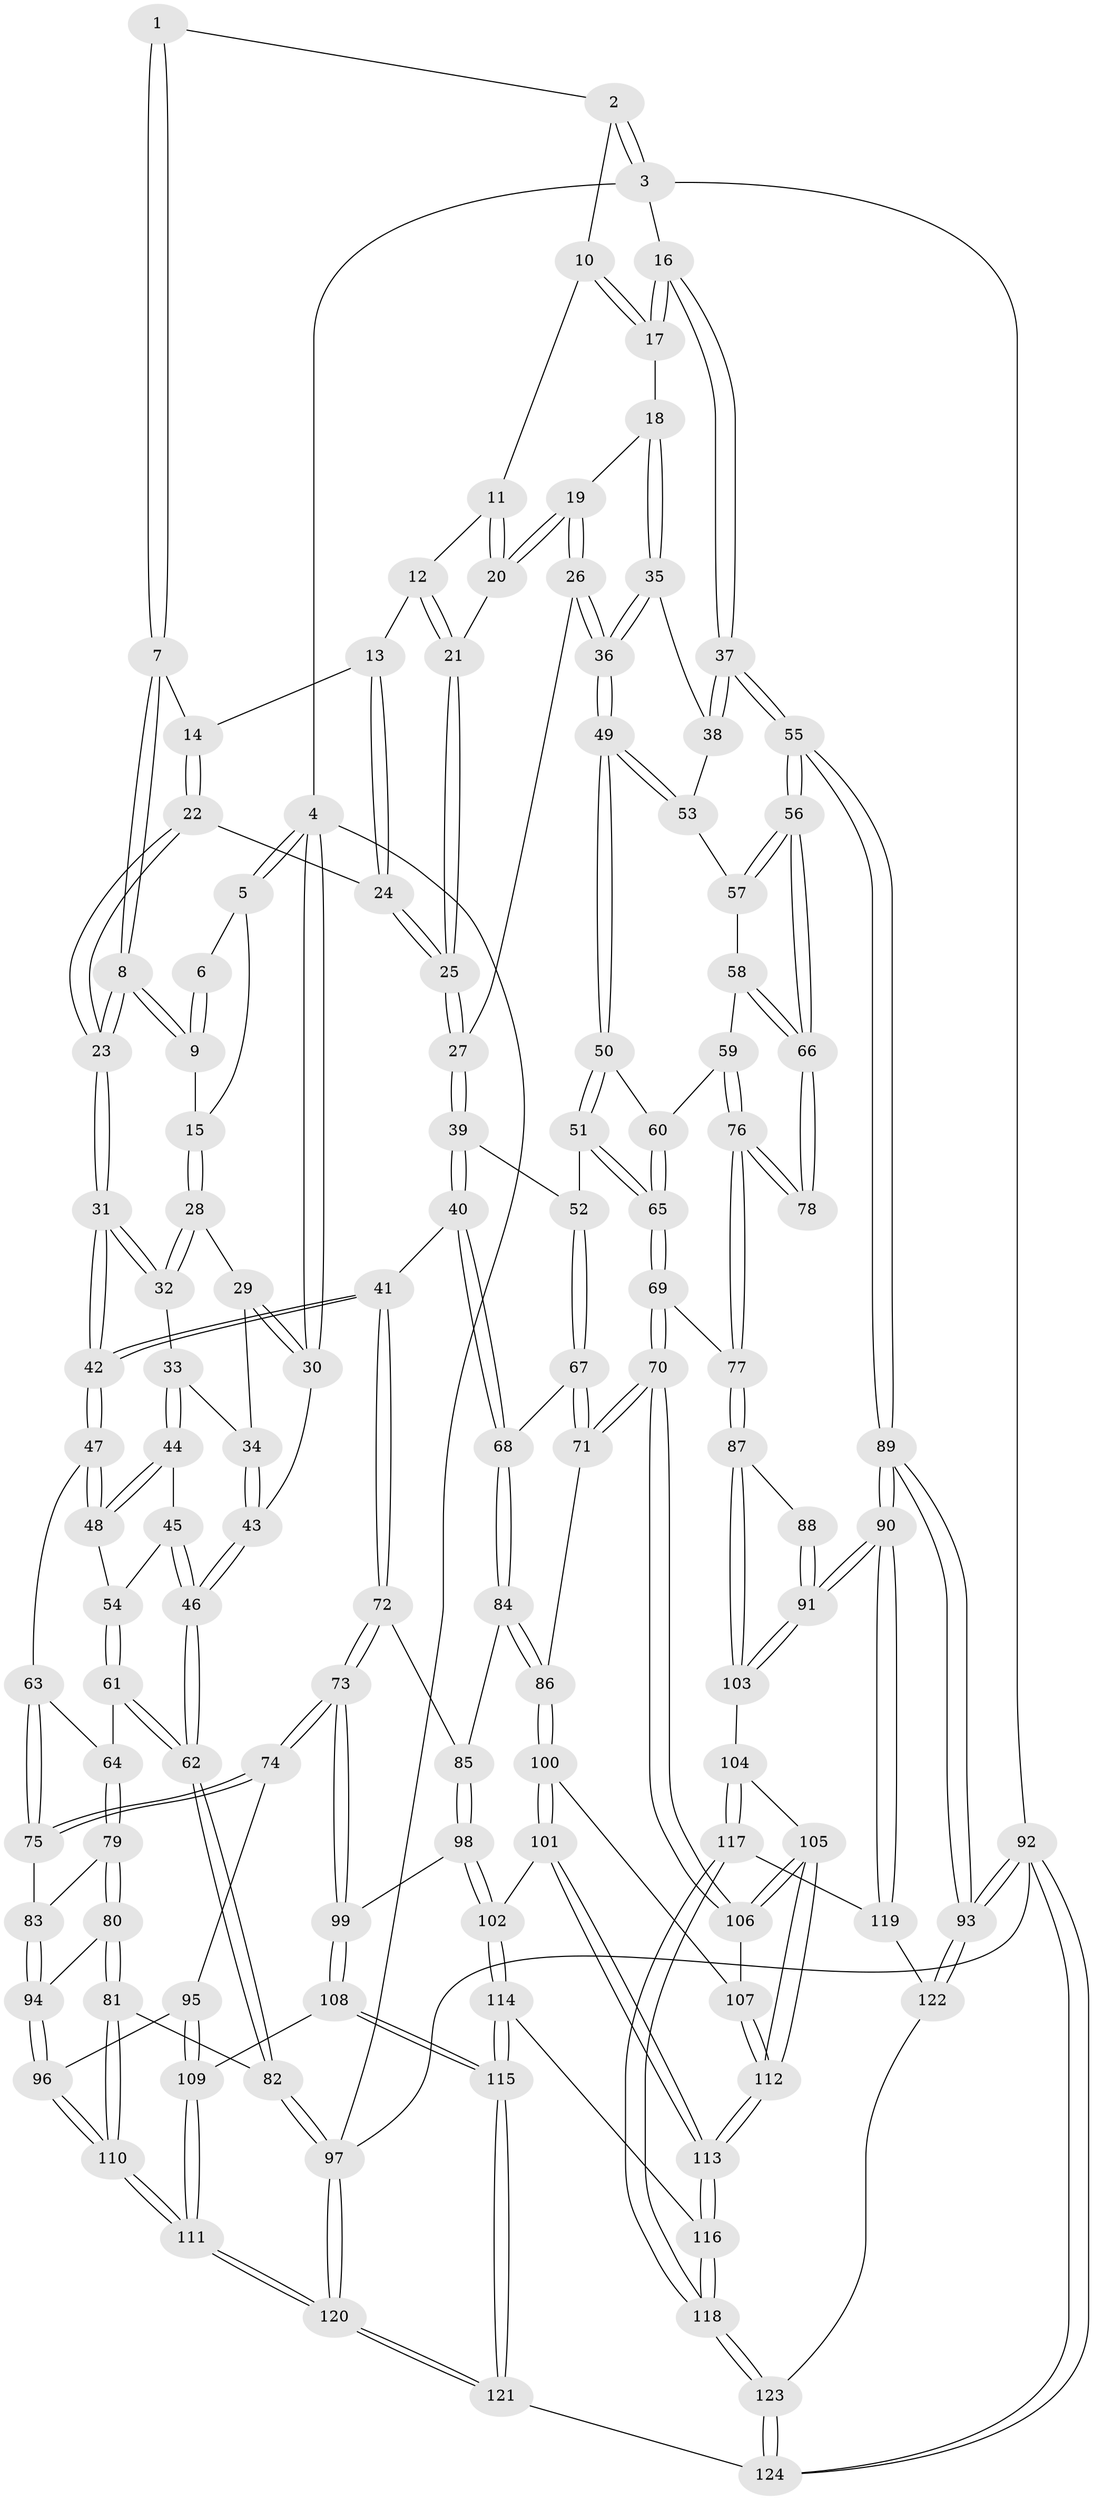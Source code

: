 // Generated by graph-tools (version 1.1) at 2025/11/02/27/25 16:11:57]
// undirected, 124 vertices, 307 edges
graph export_dot {
graph [start="1"]
  node [color=gray90,style=filled];
  1 [pos="+0.469151644314677+0"];
  2 [pos="+0.7529364952997262+0"];
  3 [pos="+1+0"];
  4 [pos="+0+0"];
  5 [pos="+0.039033915685078885+0"];
  6 [pos="+0.13751407864214907+0"];
  7 [pos="+0.46261432361960164+0.02996107724874082"];
  8 [pos="+0.3825613895069792+0.10666808281849392"];
  9 [pos="+0.28243962642521747+0.05988724839311519"];
  10 [pos="+0.7405857917668033+0"];
  11 [pos="+0.7397269712867373+0"];
  12 [pos="+0.6425109926754836+0.05481848265361052"];
  13 [pos="+0.5895543331622892+0.0853570582562624"];
  14 [pos="+0.5219118319531545+0.07207305982519172"];
  15 [pos="+0.21269500066336122+0.124724690436371"];
  16 [pos="+1+0.009306745610711148"];
  17 [pos="+0.9159665080900997+0.16203807843558266"];
  18 [pos="+0.9076476517275953+0.17103776721761998"];
  19 [pos="+0.7951990208586299+0.19612080567224377"];
  20 [pos="+0.7414041177123178+0.11762706722442011"];
  21 [pos="+0.6818570037612806+0.15362629653011856"];
  22 [pos="+0.5155133727326144+0.17202866542845716"];
  23 [pos="+0.38178604745277195+0.2569459438575546"];
  24 [pos="+0.6137659814437646+0.21352811414451114"];
  25 [pos="+0.6387163126570045+0.2517779474093569"];
  26 [pos="+0.7204853575949106+0.269762324550022"];
  27 [pos="+0.6424958421066294+0.2666906782858994"];
  28 [pos="+0.1909747788381649+0.1485094029227634"];
  29 [pos="+0+0"];
  30 [pos="+0+0"];
  31 [pos="+0.36941876125729484+0.30129724663615315"];
  32 [pos="+0.194562589397135+0.23193689106080892"];
  33 [pos="+0.19304650135974907+0.23267664247091466"];
  34 [pos="+0.12510585968881396+0.2319410311492284"];
  35 [pos="+0.9047586002166026+0.21166133579756247"];
  36 [pos="+0.7823689567329866+0.3382169541288582"];
  37 [pos="+1+0.42771004689636616"];
  38 [pos="+0.9134989990053614+0.32891408737067107"];
  39 [pos="+0.5493045552882198+0.3733961086500585"];
  40 [pos="+0.5162737296652118+0.38979179128486524"];
  41 [pos="+0.42729281907483035+0.38239946255330154"];
  42 [pos="+0.39714521630731836+0.36484935434003396"];
  43 [pos="+0+0.3414641704424784"];
  44 [pos="+0.1627411999981653+0.3007430088334227"];
  45 [pos="+0.1266235439171074+0.3622981440295597"];
  46 [pos="+0+0.4268798796042373"];
  47 [pos="+0.3244965275567649+0.41281677218344026"];
  48 [pos="+0.21781651899211152+0.408723405777079"];
  49 [pos="+0.8059330604006532+0.3761365678829475"];
  50 [pos="+0.7804731419190735+0.4264220900027449"];
  51 [pos="+0.747438647716351+0.4540728154826938"];
  52 [pos="+0.7414461203651966+0.4562187580891033"];
  53 [pos="+0.8625389064146788+0.37097864943486386"];
  54 [pos="+0.17546014365381687+0.4125422286812847"];
  55 [pos="+1+0.43598668741031305"];
  56 [pos="+1+0.4503398624849731"];
  57 [pos="+0.8852234565946864+0.40470106103186076"];
  58 [pos="+0.9143990883556127+0.48014925908212447"];
  59 [pos="+0.8823281462556416+0.5055068829441743"];
  60 [pos="+0.8429172057340204+0.4798740175481886"];
  61 [pos="+0.13438664516452276+0.48591587716690965"];
  62 [pos="+0+0.4299500843943703"];
  63 [pos="+0.3176613822590696+0.4228927497764685"];
  64 [pos="+0.14990177525713763+0.5039364245670814"];
  65 [pos="+0.8012592897328404+0.5306512333304408"];
  66 [pos="+1+0.4859081407992546"];
  67 [pos="+0.7097879411884664+0.5276397350363041"];
  68 [pos="+0.5769615420737778+0.5230157840797189"];
  69 [pos="+0.8373341061567081+0.6007317210951115"];
  70 [pos="+0.7703177109205167+0.6309405634813063"];
  71 [pos="+0.726855237713695+0.6027927950699933"];
  72 [pos="+0.40927159323171086+0.5885857510220941"];
  73 [pos="+0.36873871847684764+0.6453621011443316"];
  74 [pos="+0.32803922131627994+0.6369685934095382"];
  75 [pos="+0.26063891026868186+0.5428590829815464"];
  76 [pos="+0.8647341019838264+0.5689684881425798"];
  77 [pos="+0.8394723098988536+0.6005587995508417"];
  78 [pos="+0.9708328033240213+0.5642991585286314"];
  79 [pos="+0.1532443001339297+0.5120291346634338"];
  80 [pos="+0.05781172020530258+0.6388126071352969"];
  81 [pos="+0+0.6603095535249748"];
  82 [pos="+0+0.6328746883647706"];
  83 [pos="+0.2036502487352564+0.560510841696572"];
  84 [pos="+0.5785034183681632+0.5908732279841641"];
  85 [pos="+0.5300448930727967+0.6227062436030762"];
  86 [pos="+0.6232689180445903+0.6265544920975434"];
  87 [pos="+0.9086753975629337+0.6649585932760209"];
  88 [pos="+0.9679578132623409+0.5752744892615516"];
  89 [pos="+1+0.8429978370465337"];
  90 [pos="+1+0.8115533248251728"];
  91 [pos="+1+0.7715614643387768"];
  92 [pos="+1+1"];
  93 [pos="+1+1"];
  94 [pos="+0.17296243182875662+0.6464304539567014"];
  95 [pos="+0.25602125030960415+0.669003702954079"];
  96 [pos="+0.21021358950218483+0.687054859672299"];
  97 [pos="+0+1"];
  98 [pos="+0.5028716422276593+0.7352491442931921"];
  99 [pos="+0.4062064595405915+0.7513199299535901"];
  100 [pos="+0.6313440022775141+0.7400114575825643"];
  101 [pos="+0.6300507375477784+0.7417522671063461"];
  102 [pos="+0.5836911163363007+0.7735356814443317"];
  103 [pos="+0.9664217875915485+0.756953923000805"];
  104 [pos="+0.8768893854213118+0.7804419495866484"];
  105 [pos="+0.8261869532793304+0.7735339357570274"];
  106 [pos="+0.7630700509425954+0.6759329171844695"];
  107 [pos="+0.6968118850497441+0.7252678405916474"];
  108 [pos="+0.37333142628193416+0.8141336347553273"];
  109 [pos="+0.3674228559973421+0.8185101542635314"];
  110 [pos="+0.207374448457515+0.9023770812345532"];
  111 [pos="+0.22127487411450267+0.9315053823174998"];
  112 [pos="+0.7654108311112837+0.8159986471266113"];
  113 [pos="+0.7400043022263793+0.8539211218014333"];
  114 [pos="+0.5842355712892381+0.9061383368548037"];
  115 [pos="+0.5678288482702057+0.926178711489462"];
  116 [pos="+0.7317947513490737+0.8925630915716778"];
  117 [pos="+0.8443626221595615+0.8933668119424695"];
  118 [pos="+0.7803439290339186+0.9480566234549133"];
  119 [pos="+0.9353379809362821+0.9084595576576747"];
  120 [pos="+0.1691398329036614+1"];
  121 [pos="+0.5075528977698686+1"];
  122 [pos="+0.9003598214505965+0.9564780303041562"];
  123 [pos="+0.8047459776357174+1"];
  124 [pos="+0.7996556394703684+1"];
  1 -- 2;
  1 -- 7;
  1 -- 7;
  2 -- 3;
  2 -- 3;
  2 -- 10;
  3 -- 4;
  3 -- 16;
  3 -- 92;
  4 -- 5;
  4 -- 5;
  4 -- 30;
  4 -- 30;
  4 -- 97;
  5 -- 6;
  5 -- 15;
  6 -- 9;
  6 -- 9;
  7 -- 8;
  7 -- 8;
  7 -- 14;
  8 -- 9;
  8 -- 9;
  8 -- 23;
  8 -- 23;
  9 -- 15;
  10 -- 11;
  10 -- 17;
  10 -- 17;
  11 -- 12;
  11 -- 20;
  11 -- 20;
  12 -- 13;
  12 -- 21;
  12 -- 21;
  13 -- 14;
  13 -- 24;
  13 -- 24;
  14 -- 22;
  14 -- 22;
  15 -- 28;
  15 -- 28;
  16 -- 17;
  16 -- 17;
  16 -- 37;
  16 -- 37;
  17 -- 18;
  18 -- 19;
  18 -- 35;
  18 -- 35;
  19 -- 20;
  19 -- 20;
  19 -- 26;
  19 -- 26;
  20 -- 21;
  21 -- 25;
  21 -- 25;
  22 -- 23;
  22 -- 23;
  22 -- 24;
  23 -- 31;
  23 -- 31;
  24 -- 25;
  24 -- 25;
  25 -- 27;
  25 -- 27;
  26 -- 27;
  26 -- 36;
  26 -- 36;
  27 -- 39;
  27 -- 39;
  28 -- 29;
  28 -- 32;
  28 -- 32;
  29 -- 30;
  29 -- 30;
  29 -- 34;
  30 -- 43;
  31 -- 32;
  31 -- 32;
  31 -- 42;
  31 -- 42;
  32 -- 33;
  33 -- 34;
  33 -- 44;
  33 -- 44;
  34 -- 43;
  34 -- 43;
  35 -- 36;
  35 -- 36;
  35 -- 38;
  36 -- 49;
  36 -- 49;
  37 -- 38;
  37 -- 38;
  37 -- 55;
  37 -- 55;
  38 -- 53;
  39 -- 40;
  39 -- 40;
  39 -- 52;
  40 -- 41;
  40 -- 68;
  40 -- 68;
  41 -- 42;
  41 -- 42;
  41 -- 72;
  41 -- 72;
  42 -- 47;
  42 -- 47;
  43 -- 46;
  43 -- 46;
  44 -- 45;
  44 -- 48;
  44 -- 48;
  45 -- 46;
  45 -- 46;
  45 -- 54;
  46 -- 62;
  46 -- 62;
  47 -- 48;
  47 -- 48;
  47 -- 63;
  48 -- 54;
  49 -- 50;
  49 -- 50;
  49 -- 53;
  49 -- 53;
  50 -- 51;
  50 -- 51;
  50 -- 60;
  51 -- 52;
  51 -- 65;
  51 -- 65;
  52 -- 67;
  52 -- 67;
  53 -- 57;
  54 -- 61;
  54 -- 61;
  55 -- 56;
  55 -- 56;
  55 -- 89;
  55 -- 89;
  56 -- 57;
  56 -- 57;
  56 -- 66;
  56 -- 66;
  57 -- 58;
  58 -- 59;
  58 -- 66;
  58 -- 66;
  59 -- 60;
  59 -- 76;
  59 -- 76;
  60 -- 65;
  60 -- 65;
  61 -- 62;
  61 -- 62;
  61 -- 64;
  62 -- 82;
  62 -- 82;
  63 -- 64;
  63 -- 75;
  63 -- 75;
  64 -- 79;
  64 -- 79;
  65 -- 69;
  65 -- 69;
  66 -- 78;
  66 -- 78;
  67 -- 68;
  67 -- 71;
  67 -- 71;
  68 -- 84;
  68 -- 84;
  69 -- 70;
  69 -- 70;
  69 -- 77;
  70 -- 71;
  70 -- 71;
  70 -- 106;
  70 -- 106;
  71 -- 86;
  72 -- 73;
  72 -- 73;
  72 -- 85;
  73 -- 74;
  73 -- 74;
  73 -- 99;
  73 -- 99;
  74 -- 75;
  74 -- 75;
  74 -- 95;
  75 -- 83;
  76 -- 77;
  76 -- 77;
  76 -- 78;
  76 -- 78;
  77 -- 87;
  77 -- 87;
  79 -- 80;
  79 -- 80;
  79 -- 83;
  80 -- 81;
  80 -- 81;
  80 -- 94;
  81 -- 82;
  81 -- 110;
  81 -- 110;
  82 -- 97;
  82 -- 97;
  83 -- 94;
  83 -- 94;
  84 -- 85;
  84 -- 86;
  84 -- 86;
  85 -- 98;
  85 -- 98;
  86 -- 100;
  86 -- 100;
  87 -- 88;
  87 -- 103;
  87 -- 103;
  88 -- 91;
  88 -- 91;
  89 -- 90;
  89 -- 90;
  89 -- 93;
  89 -- 93;
  90 -- 91;
  90 -- 91;
  90 -- 119;
  90 -- 119;
  91 -- 103;
  91 -- 103;
  92 -- 93;
  92 -- 93;
  92 -- 124;
  92 -- 124;
  92 -- 97;
  93 -- 122;
  93 -- 122;
  94 -- 96;
  94 -- 96;
  95 -- 96;
  95 -- 109;
  95 -- 109;
  96 -- 110;
  96 -- 110;
  97 -- 120;
  97 -- 120;
  98 -- 99;
  98 -- 102;
  98 -- 102;
  99 -- 108;
  99 -- 108;
  100 -- 101;
  100 -- 101;
  100 -- 107;
  101 -- 102;
  101 -- 113;
  101 -- 113;
  102 -- 114;
  102 -- 114;
  103 -- 104;
  104 -- 105;
  104 -- 117;
  104 -- 117;
  105 -- 106;
  105 -- 106;
  105 -- 112;
  105 -- 112;
  106 -- 107;
  107 -- 112;
  107 -- 112;
  108 -- 109;
  108 -- 115;
  108 -- 115;
  109 -- 111;
  109 -- 111;
  110 -- 111;
  110 -- 111;
  111 -- 120;
  111 -- 120;
  112 -- 113;
  112 -- 113;
  113 -- 116;
  113 -- 116;
  114 -- 115;
  114 -- 115;
  114 -- 116;
  115 -- 121;
  115 -- 121;
  116 -- 118;
  116 -- 118;
  117 -- 118;
  117 -- 118;
  117 -- 119;
  118 -- 123;
  118 -- 123;
  119 -- 122;
  120 -- 121;
  120 -- 121;
  121 -- 124;
  122 -- 123;
  123 -- 124;
  123 -- 124;
}
